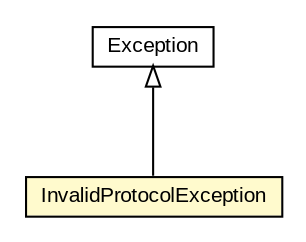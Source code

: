 #!/usr/local/bin/dot
#
# Class diagram 
# Generated by UMLGraph version 5.3 (http://www.umlgraph.org/)
#

digraph G {
	edge [fontname="arial",fontsize=10,labelfontname="arial",labelfontsize=10];
	node [fontname="arial",fontsize=10,shape=plaintext];
	nodesep=0.25;
	ranksep=0.5;
	// context.arch.comm.protocol.InvalidProtocolException
	c27804 [label=<<table title="context.arch.comm.protocol.InvalidProtocolException" border="0" cellborder="1" cellspacing="0" cellpadding="2" port="p" bgcolor="lemonChiffon" href="./InvalidProtocolException.html">
		<tr><td><table border="0" cellspacing="0" cellpadding="1">
<tr><td align="center" balign="center"> InvalidProtocolException </td></tr>
		</table></td></tr>
		</table>>, fontname="arial", fontcolor="black", fontsize=10.0];
	//context.arch.comm.protocol.InvalidProtocolException extends java.lang.Exception
	c28164:p -> c27804:p [dir=back,arrowtail=empty];
	// java.lang.Exception
	c28164 [label=<<table title="java.lang.Exception" border="0" cellborder="1" cellspacing="0" cellpadding="2" port="p" href="http://java.sun.com/j2se/1.4.2/docs/api/java/lang/Exception.html">
		<tr><td><table border="0" cellspacing="0" cellpadding="1">
<tr><td align="center" balign="center"> Exception </td></tr>
		</table></td></tr>
		</table>>, fontname="arial", fontcolor="black", fontsize=10.0];
}

